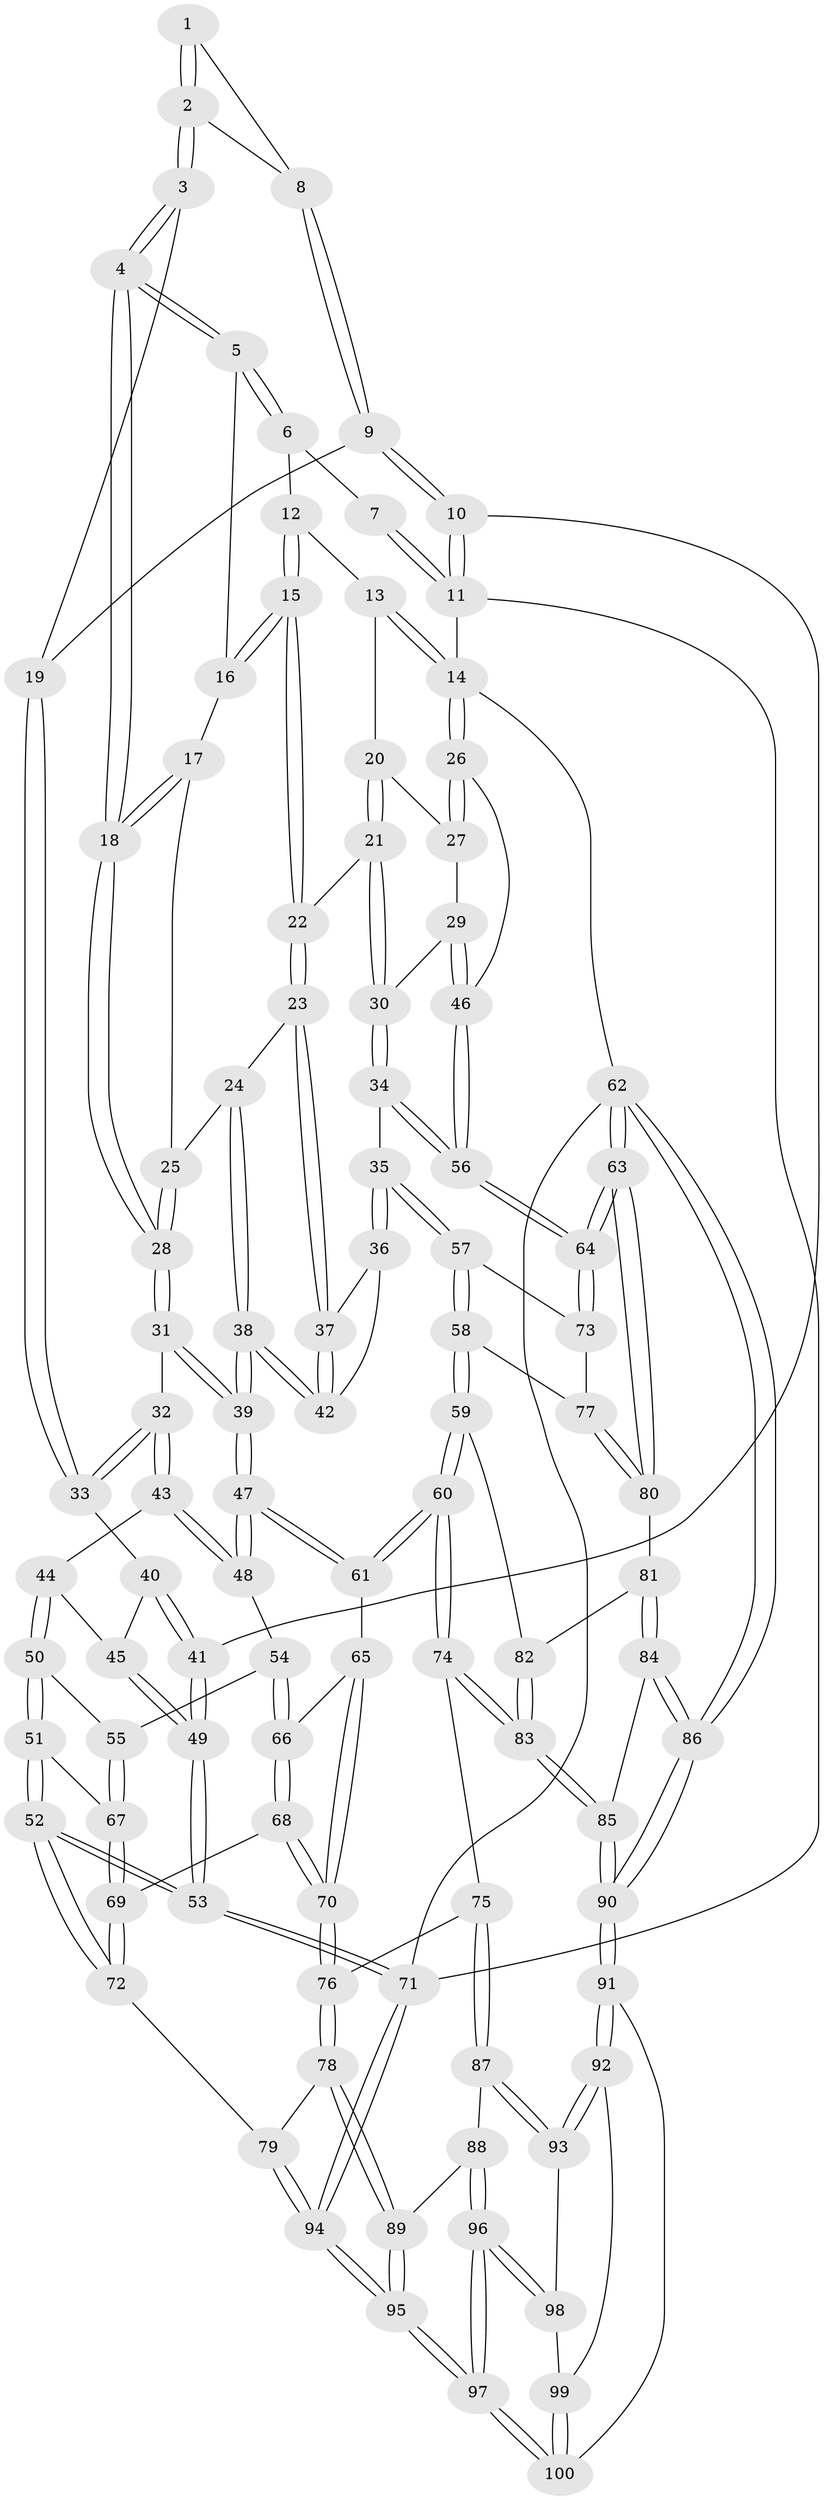// coarse degree distribution, {2: 0.01694915254237288, 5: 0.22033898305084745, 6: 0.11864406779661017, 3: 0.2542372881355932, 4: 0.3898305084745763}
// Generated by graph-tools (version 1.1) at 2025/24/03/03/25 07:24:33]
// undirected, 100 vertices, 247 edges
graph export_dot {
graph [start="1"]
  node [color=gray90,style=filled];
  1 [pos="+0.11377287990425579+0"];
  2 [pos="+0.1747892396108848+0.07373333108450558"];
  3 [pos="+0.21203844113992232+0.1300037803058406"];
  4 [pos="+0.25905551480905215+0.15363500469991664"];
  5 [pos="+0.4218854351843596+0"];
  6 [pos="+0.4329820645043644+0"];
  7 [pos="+0.08874726930358053+0"];
  8 [pos="+0.05107070798428589+0.0742750214968252"];
  9 [pos="+0+0.15734209816744396"];
  10 [pos="+0+0.16067074544262805"];
  11 [pos="+0+0"];
  12 [pos="+0.5953622613944125+0"];
  13 [pos="+1+0"];
  14 [pos="+1+0"];
  15 [pos="+0.6572555784040814+0.1595022943901568"];
  16 [pos="+0.4766331350481689+0.06754407908670088"];
  17 [pos="+0.45547367096998015+0.11823059661722066"];
  18 [pos="+0.270837628525382+0.17838463754885034"];
  19 [pos="+0.03877472702183975+0.1859816109441368"];
  20 [pos="+0.8403033792839185+0.11337570385228476"];
  21 [pos="+0.6905635946823573+0.1628906165444403"];
  22 [pos="+0.6607720043551113+0.16584730243619566"];
  23 [pos="+0.6532361734416797+0.17781412873942462"];
  24 [pos="+0.528823929862096+0.2309505071059799"];
  25 [pos="+0.4806576966823769+0.19859822543538613"];
  26 [pos="+1+0.26985431370285806"];
  27 [pos="+0.8524855472027503+0.13606044015728017"];
  28 [pos="+0.2827780792292994+0.24388879427624624"];
  29 [pos="+0.8994491869582795+0.29448806003198513"];
  30 [pos="+0.8418297053540037+0.3696932872975616"];
  31 [pos="+0.28129599326812404+0.26321613067766936"];
  32 [pos="+0.21255179224195309+0.32304072904624015"];
  33 [pos="+0.10192910916534459+0.2830053140913085"];
  34 [pos="+0.8089425498486353+0.4456328525419932"];
  35 [pos="+0.7839933727150453+0.46059970160902025"];
  36 [pos="+0.7032397592115526+0.39648808668873986"];
  37 [pos="+0.6611139108803805+0.26925489410767006"];
  38 [pos="+0.4596281648033384+0.4070775342305279"];
  39 [pos="+0.457802789997677+0.4085175348442882"];
  40 [pos="+0.04530388225542037+0.3233997492650045"];
  41 [pos="+0+0.293621798292612"];
  42 [pos="+0.48301127210111094+0.402944301432462"];
  43 [pos="+0.20571053373646767+0.3415515335592959"];
  44 [pos="+0.08524226542729611+0.41650410044734465"];
  45 [pos="+0.08147394318083961+0.4136339011723682"];
  46 [pos="+1+0.29359033708732346"];
  47 [pos="+0.45228219333723463+0.4517274762692825"];
  48 [pos="+0.23218287424389633+0.47903875710819643"];
  49 [pos="+0+0.3223165763644194"];
  50 [pos="+0.08002194657888224+0.4582987016374747"];
  51 [pos="+0.014453958853949891+0.5254486029627561"];
  52 [pos="+0+0.6465004429585939"];
  53 [pos="+0+0.6455227804165032"];
  54 [pos="+0.2243897715081882+0.49762894009111586"];
  55 [pos="+0.17661166685834567+0.516782817886801"];
  56 [pos="+1+0.5375250179697576"];
  57 [pos="+0.7611752623192418+0.5230842346210738"];
  58 [pos="+0.7284986104868395+0.5795341021481429"];
  59 [pos="+0.7246412608669739+0.5821303952824147"];
  60 [pos="+0.5169347204655469+0.6274441715285342"];
  61 [pos="+0.4642485702751966+0.5161499386299258"];
  62 [pos="+1+1"];
  63 [pos="+1+0.8331899477704217"];
  64 [pos="+1+0.6549281837148593"];
  65 [pos="+0.30405607365970355+0.5603663504108066"];
  66 [pos="+0.2475218627843687+0.5357086468473355"];
  67 [pos="+0.14838872729331098+0.5633169819259229"];
  68 [pos="+0.2335518544957606+0.6311764894705724"];
  69 [pos="+0.14341283283524348+0.6330270830516058"];
  70 [pos="+0.3028873424239173+0.688093180687138"];
  71 [pos="+0+1"];
  72 [pos="+0.05765816852413494+0.7246199092999368"];
  73 [pos="+0.9572522516845292+0.6287582193149935"];
  74 [pos="+0.4791370897868078+0.7155542957137515"];
  75 [pos="+0.44438176538077945+0.7375196877042342"];
  76 [pos="+0.31541134554201694+0.706215453949133"];
  77 [pos="+0.8309176551748648+0.6705908517223687"];
  78 [pos="+0.13628145979719652+0.8046516279439168"];
  79 [pos="+0.13046278006837317+0.8024939680103874"];
  80 [pos="+0.8712503707645185+0.7442536428447621"];
  81 [pos="+0.8580008771535148+0.7557465599091299"];
  82 [pos="+0.731436296648717+0.7513051409813668"];
  83 [pos="+0.6900218593336376+0.902745652221815"];
  84 [pos="+0.8401888970095992+0.7831155733523245"];
  85 [pos="+0.7014625788582337+0.9262503955043158"];
  86 [pos="+1+1"];
  87 [pos="+0.42097064903784254+0.8028577778097202"];
  88 [pos="+0.2000859407666245+0.8626016629831708"];
  89 [pos="+0.1472845055253324+0.8190009261909422"];
  90 [pos="+0.7677381341819892+1"];
  91 [pos="+0.6075279044926023+1"];
  92 [pos="+0.4537338223174797+0.944343766573275"];
  93 [pos="+0.4162688540251935+0.8338490359516839"];
  94 [pos="+0+1"];
  95 [pos="+0.10692435744291472+1"];
  96 [pos="+0.25709717208057237+0.9504845847031442"];
  97 [pos="+0.16640546962156133+1"];
  98 [pos="+0.30538477159341837+0.9337710898121152"];
  99 [pos="+0.35558969380377037+0.9760410188856676"];
  100 [pos="+0.41403458550671046+1"];
  1 -- 2;
  1 -- 2;
  1 -- 8;
  2 -- 3;
  2 -- 3;
  2 -- 8;
  3 -- 4;
  3 -- 4;
  3 -- 19;
  4 -- 5;
  4 -- 5;
  4 -- 18;
  4 -- 18;
  5 -- 6;
  5 -- 6;
  5 -- 16;
  6 -- 7;
  6 -- 12;
  7 -- 11;
  7 -- 11;
  8 -- 9;
  8 -- 9;
  9 -- 10;
  9 -- 10;
  9 -- 19;
  10 -- 11;
  10 -- 11;
  10 -- 41;
  11 -- 14;
  11 -- 71;
  12 -- 13;
  12 -- 15;
  12 -- 15;
  13 -- 14;
  13 -- 14;
  13 -- 20;
  14 -- 26;
  14 -- 26;
  14 -- 62;
  15 -- 16;
  15 -- 16;
  15 -- 22;
  15 -- 22;
  16 -- 17;
  17 -- 18;
  17 -- 18;
  17 -- 25;
  18 -- 28;
  18 -- 28;
  19 -- 33;
  19 -- 33;
  20 -- 21;
  20 -- 21;
  20 -- 27;
  21 -- 22;
  21 -- 30;
  21 -- 30;
  22 -- 23;
  22 -- 23;
  23 -- 24;
  23 -- 37;
  23 -- 37;
  24 -- 25;
  24 -- 38;
  24 -- 38;
  25 -- 28;
  25 -- 28;
  26 -- 27;
  26 -- 27;
  26 -- 46;
  27 -- 29;
  28 -- 31;
  28 -- 31;
  29 -- 30;
  29 -- 46;
  29 -- 46;
  30 -- 34;
  30 -- 34;
  31 -- 32;
  31 -- 39;
  31 -- 39;
  32 -- 33;
  32 -- 33;
  32 -- 43;
  32 -- 43;
  33 -- 40;
  34 -- 35;
  34 -- 56;
  34 -- 56;
  35 -- 36;
  35 -- 36;
  35 -- 57;
  35 -- 57;
  36 -- 37;
  36 -- 42;
  37 -- 42;
  37 -- 42;
  38 -- 39;
  38 -- 39;
  38 -- 42;
  38 -- 42;
  39 -- 47;
  39 -- 47;
  40 -- 41;
  40 -- 41;
  40 -- 45;
  41 -- 49;
  41 -- 49;
  43 -- 44;
  43 -- 48;
  43 -- 48;
  44 -- 45;
  44 -- 50;
  44 -- 50;
  45 -- 49;
  45 -- 49;
  46 -- 56;
  46 -- 56;
  47 -- 48;
  47 -- 48;
  47 -- 61;
  47 -- 61;
  48 -- 54;
  49 -- 53;
  49 -- 53;
  50 -- 51;
  50 -- 51;
  50 -- 55;
  51 -- 52;
  51 -- 52;
  51 -- 67;
  52 -- 53;
  52 -- 53;
  52 -- 72;
  52 -- 72;
  53 -- 71;
  53 -- 71;
  54 -- 55;
  54 -- 66;
  54 -- 66;
  55 -- 67;
  55 -- 67;
  56 -- 64;
  56 -- 64;
  57 -- 58;
  57 -- 58;
  57 -- 73;
  58 -- 59;
  58 -- 59;
  58 -- 77;
  59 -- 60;
  59 -- 60;
  59 -- 82;
  60 -- 61;
  60 -- 61;
  60 -- 74;
  60 -- 74;
  61 -- 65;
  62 -- 63;
  62 -- 63;
  62 -- 86;
  62 -- 86;
  62 -- 71;
  63 -- 64;
  63 -- 64;
  63 -- 80;
  63 -- 80;
  64 -- 73;
  64 -- 73;
  65 -- 66;
  65 -- 70;
  65 -- 70;
  66 -- 68;
  66 -- 68;
  67 -- 69;
  67 -- 69;
  68 -- 69;
  68 -- 70;
  68 -- 70;
  69 -- 72;
  69 -- 72;
  70 -- 76;
  70 -- 76;
  71 -- 94;
  71 -- 94;
  72 -- 79;
  73 -- 77;
  74 -- 75;
  74 -- 83;
  74 -- 83;
  75 -- 76;
  75 -- 87;
  75 -- 87;
  76 -- 78;
  76 -- 78;
  77 -- 80;
  77 -- 80;
  78 -- 79;
  78 -- 89;
  78 -- 89;
  79 -- 94;
  79 -- 94;
  80 -- 81;
  81 -- 82;
  81 -- 84;
  81 -- 84;
  82 -- 83;
  82 -- 83;
  83 -- 85;
  83 -- 85;
  84 -- 85;
  84 -- 86;
  84 -- 86;
  85 -- 90;
  85 -- 90;
  86 -- 90;
  86 -- 90;
  87 -- 88;
  87 -- 93;
  87 -- 93;
  88 -- 89;
  88 -- 96;
  88 -- 96;
  89 -- 95;
  89 -- 95;
  90 -- 91;
  90 -- 91;
  91 -- 92;
  91 -- 92;
  91 -- 100;
  92 -- 93;
  92 -- 93;
  92 -- 99;
  93 -- 98;
  94 -- 95;
  94 -- 95;
  95 -- 97;
  95 -- 97;
  96 -- 97;
  96 -- 97;
  96 -- 98;
  96 -- 98;
  97 -- 100;
  97 -- 100;
  98 -- 99;
  99 -- 100;
  99 -- 100;
}
